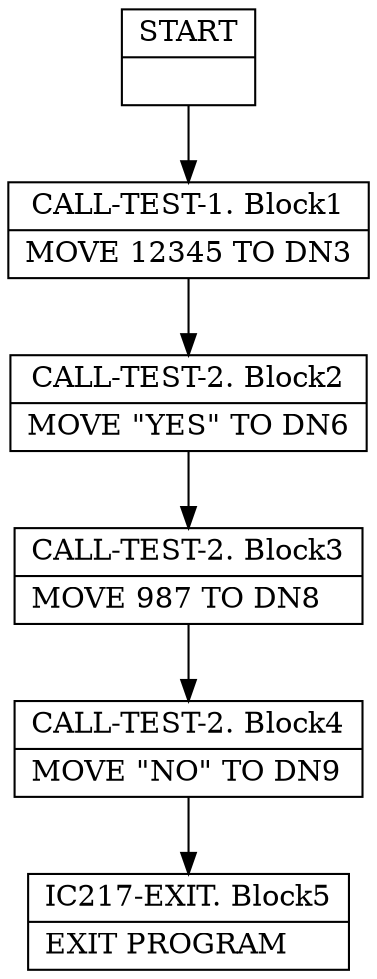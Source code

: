 digraph Cfg {
node [
shape = "record"
]

edge [
arrowtail = "empty"
]
Block0 [
label = "{START|}"
]
Block1 [
label = "{CALL-TEST-1. Block1|    MOVE 12345 TO DN3\l}"
]
Block2 [
label = "{CALL-TEST-2. Block2|    MOVE \"YES\" TO DN6\l}"
]
Block3 [
label = "{CALL-TEST-2. Block3|    MOVE 987 TO DN8\l}"
]
Block4 [
label = "{CALL-TEST-2. Block4|    MOVE \"NO\" TO DN9\l}"
]
Block5 [
label = "{IC217-EXIT. Block5|    EXIT PROGRAM\l}"
]
Block0 -> Block1
Block1 -> Block2
Block2 -> Block3
Block3 -> Block4
Block4 -> Block5

}
